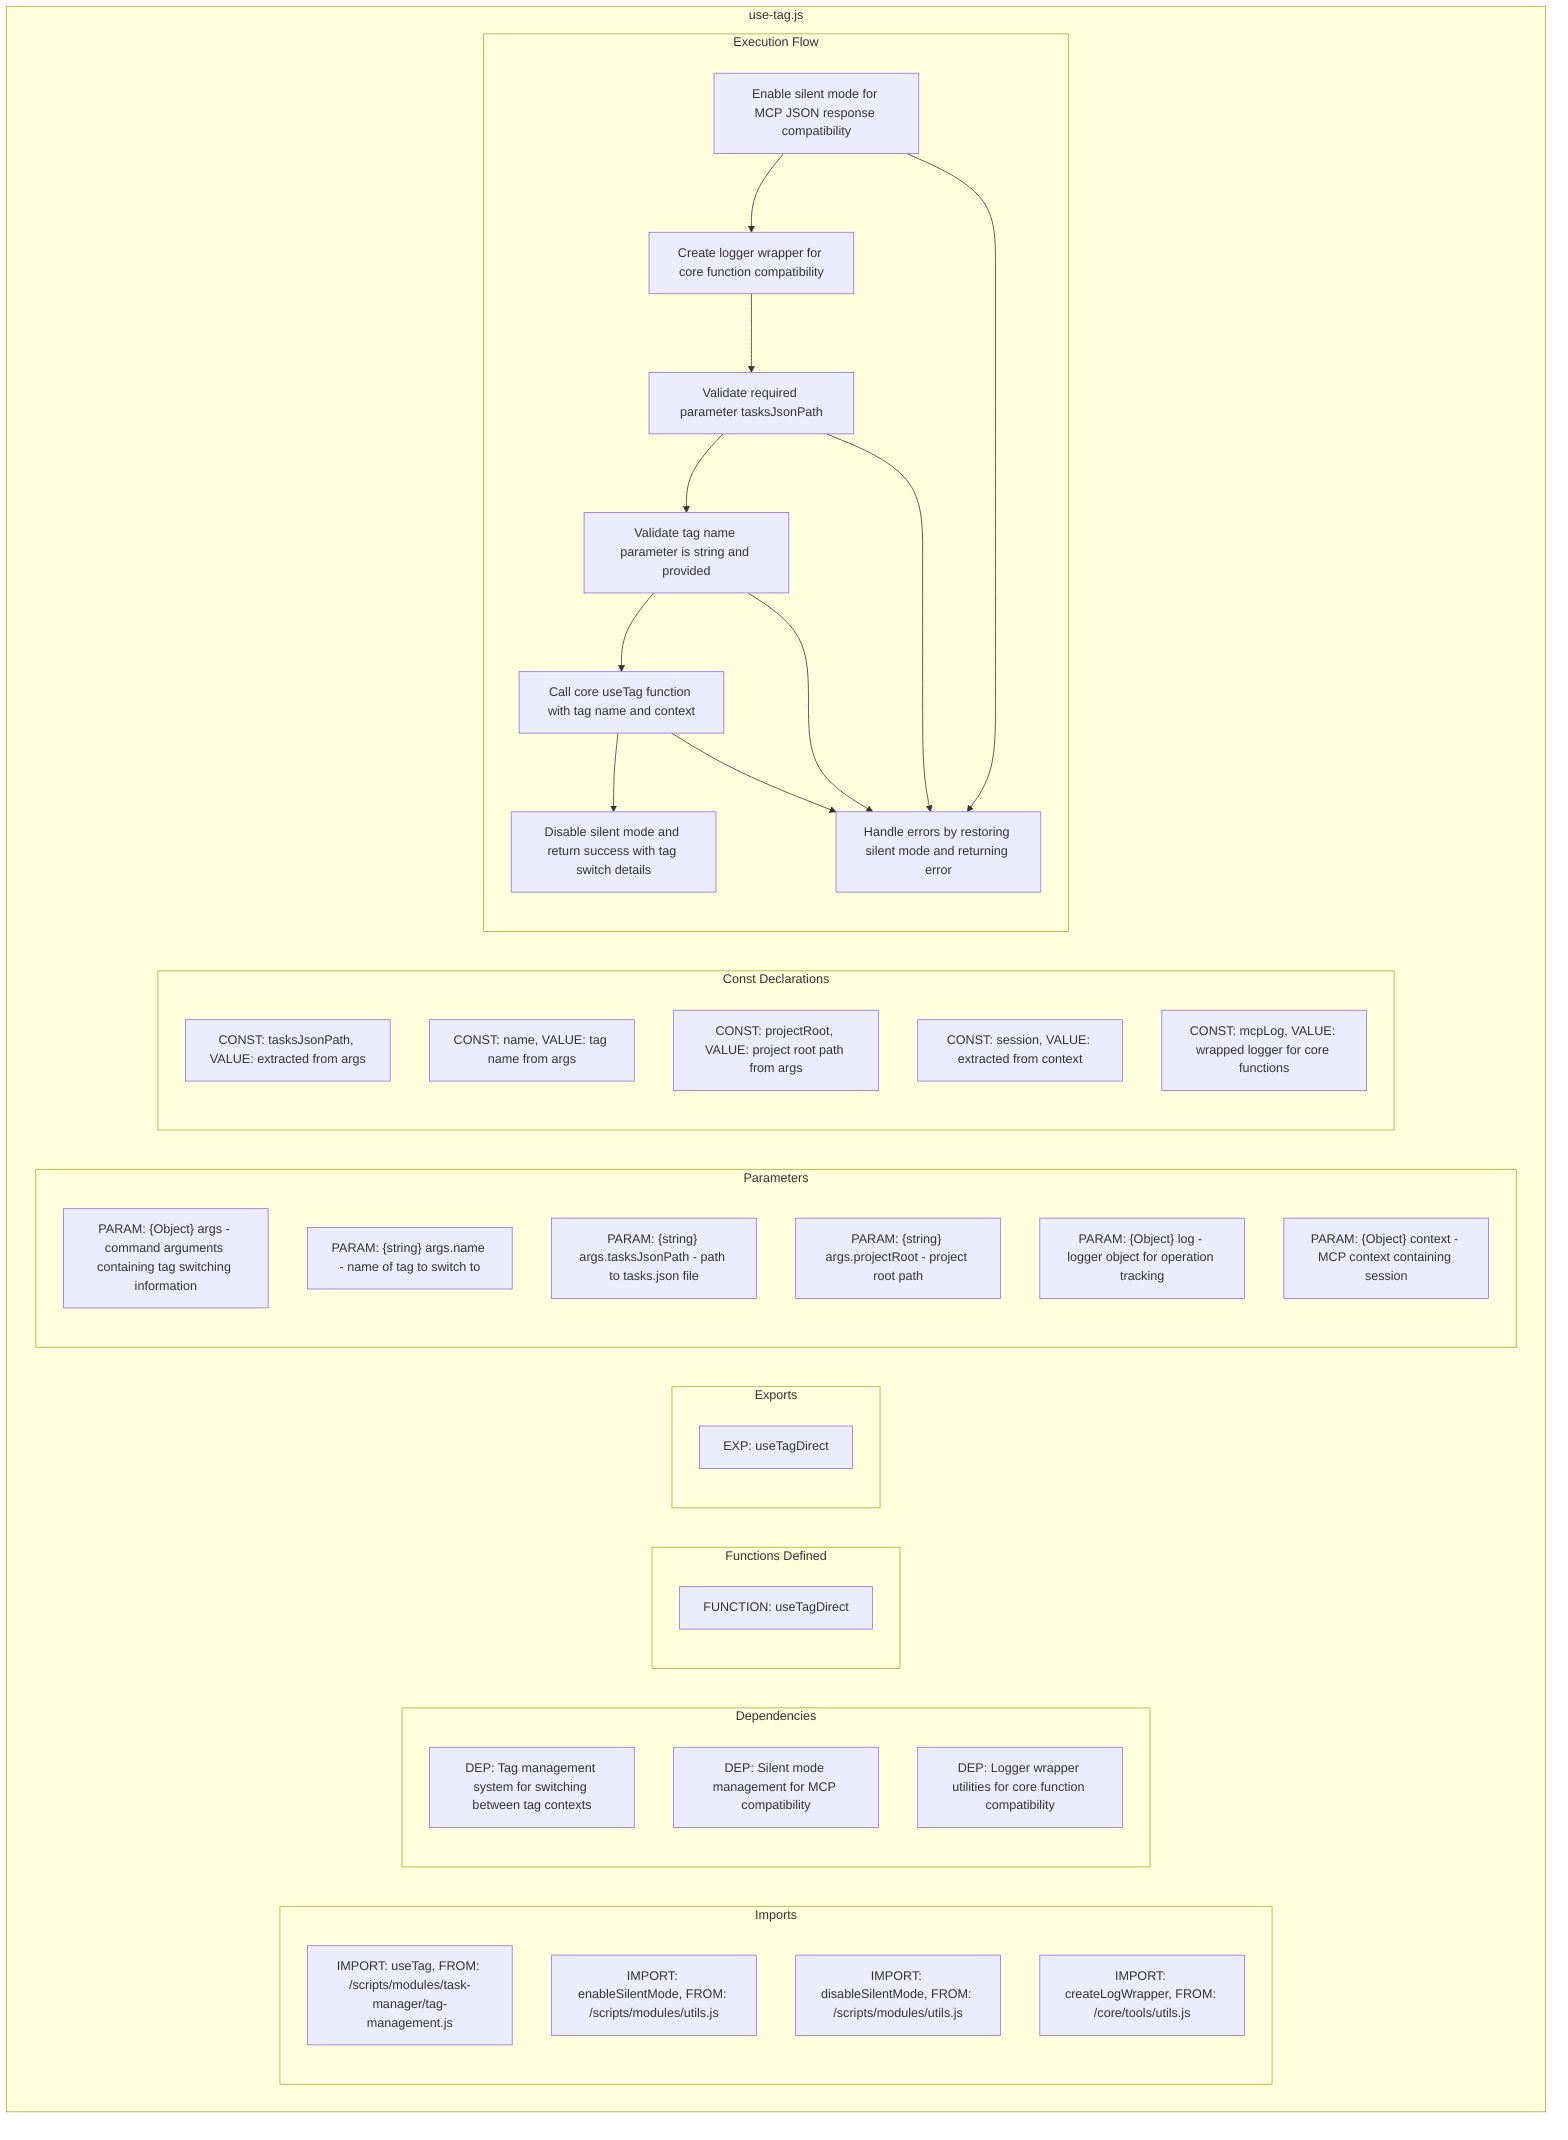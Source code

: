 flowchart TB
    subgraph Imports["Imports"]
        I1["IMPORT: useTag, FROM: /scripts/modules/task-manager/tag-management.js"]
        I2["IMPORT: enableSilentMode, FROM: /scripts/modules/utils.js"]
        I3["IMPORT: disableSilentMode, FROM: /scripts/modules/utils.js"]
        I4["IMPORT: createLogWrapper, FROM: /core/tools/utils.js"]
    end
    
    subgraph Dependencies["Dependencies"]
        D1["DEP: Tag management system for switching between tag contexts"]
        D2["DEP: Silent mode management for MCP compatibility"]
        D3["DEP: Logger wrapper utilities for core function compatibility"]
    end
    
    subgraph FunctionsDefined["Functions Defined"]
        FU1["FUNCTION: useTagDirect"]
    end
    
    subgraph Exports["Exports"]
        E1["EXP: useTagDirect"]
    end
    
    subgraph Parameters["Parameters"]
        P1["PARAM: {Object} args - command arguments containing tag switching information"]
        P2["PARAM: {string} args.name - name of tag to switch to"]
        P3["PARAM: {string} args.tasksJsonPath - path to tasks.json file"]
        P4["PARAM: {string} args.projectRoot - project root path"]
        P5["PARAM: {Object} log - logger object for operation tracking"]
        P6["PARAM: {Object} context - MCP context containing session"]
    end
    
    subgraph Constants["Const Declarations"]
        C1["CONST: tasksJsonPath, VALUE: extracted from args"]
        C2["CONST: name, VALUE: tag name from args"]
        C3["CONST: projectRoot, VALUE: project root path from args"]
        C4["CONST: session, VALUE: extracted from context"]
        C5["CONST: mcpLog, VALUE: wrapped logger for core functions"]
    end
    
    subgraph ExecutionFlow["Execution Flow"]
        FL1["Enable silent mode for MCP JSON response compatibility"]
        FL2["Create logger wrapper for core function compatibility"]
        FL3["Validate required parameter tasksJsonPath"]
        FL4["Validate tag name parameter is string and provided"]
        FL5["Call core useTag function with tag name and context"]
        FL6["Disable silent mode and return success with tag switch details"]
        FL7["Handle errors by restoring silent mode and returning error"]
    end
    
    subgraph FileName["use-tag.js"]
        Imports
        Dependencies
        FunctionsDefined
        Exports
        Parameters
        Constants
        ExecutionFlow
    end
    
    FL1 --> FL2
    FL2 --> FL3
    FL3 --> FL4
    FL4 --> FL5
    FL5 --> FL6
    FL1 --> FL7
    FL3 --> FL7
    FL4 --> FL7
    FL5 --> FL7